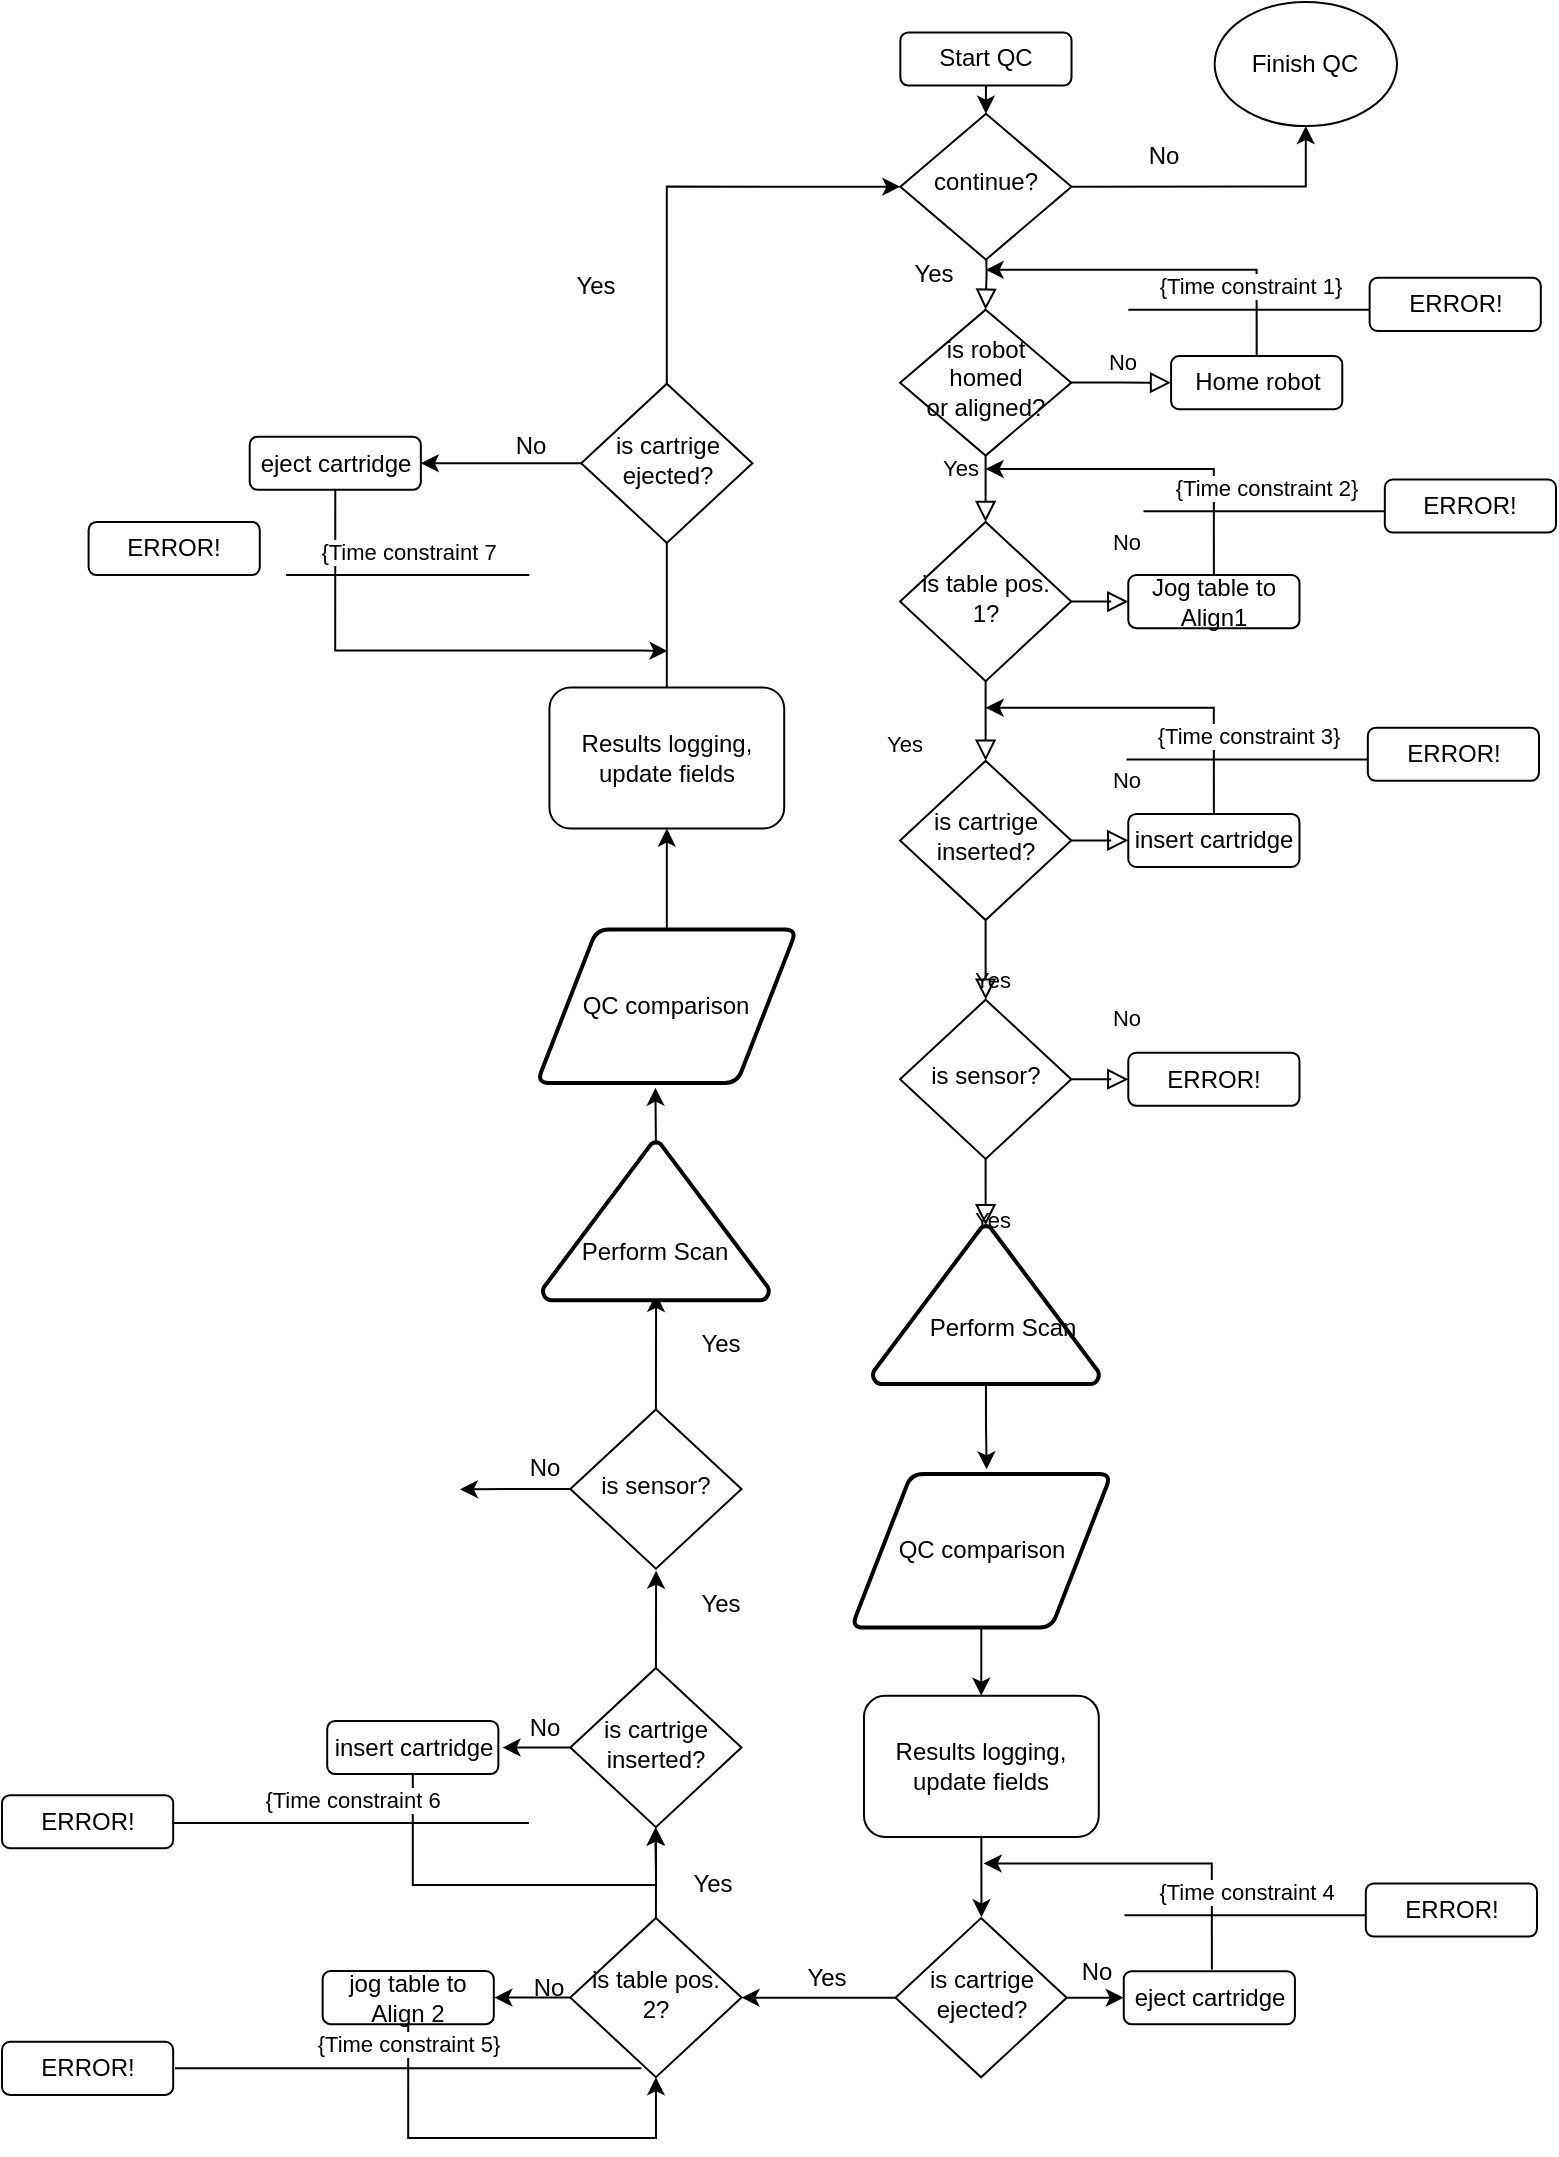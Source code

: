 <mxfile version="17.4.6" type="github">
  <diagram id="C5RBs43oDa-KdzZeNtuy" name="Page-1">
    <mxGraphModel dx="2062" dy="1154" grid="0" gridSize="10" guides="1" tooltips="1" connect="1" arrows="1" fold="1" page="1" pageScale="1" pageWidth="827" pageHeight="1169" math="0" shadow="0">
      <root>
        <mxCell id="WIyWlLk6GJQsqaUBKTNV-0" />
        <mxCell id="WIyWlLk6GJQsqaUBKTNV-1" parent="WIyWlLk6GJQsqaUBKTNV-0" />
        <mxCell id="JrAmXiBmuFasQa5Rlr4j-154" value="" style="group" vertex="1" connectable="0" parent="WIyWlLk6GJQsqaUBKTNV-1">
          <mxGeometry x="30" y="44" width="777" height="1068" as="geometry" />
        </mxCell>
        <mxCell id="JrAmXiBmuFasQa5Rlr4j-26" style="edgeStyle=orthogonalEdgeStyle;rounded=0;orthogonalLoop=1;jettySize=auto;html=1;" edge="1" parent="JrAmXiBmuFasQa5Rlr4j-154" source="JrAmXiBmuFasQa5Rlr4j-22">
          <mxGeometry relative="1" as="geometry">
            <mxPoint x="489.63" y="846.81" as="targetPoint" />
            <Array as="points" />
          </mxGeometry>
        </mxCell>
        <mxCell id="JrAmXiBmuFasQa5Rlr4j-22" value="QC comparison" style="shape=parallelogram;html=1;strokeWidth=2;perimeter=parallelogramPerimeter;whiteSpace=wrap;rounded=1;arcSize=12;size=0.23;" vertex="1" parent="JrAmXiBmuFasQa5Rlr4j-154">
          <mxGeometry x="424.722" y="735.993" width="129.925" height="76.796" as="geometry" />
        </mxCell>
        <mxCell id="JrAmXiBmuFasQa5Rlr4j-25" style="edgeStyle=orthogonalEdgeStyle;rounded=0;orthogonalLoop=1;jettySize=auto;html=1;exitX=0.5;exitY=1;exitDx=0;exitDy=0;exitPerimeter=0;" edge="1" parent="JrAmXiBmuFasQa5Rlr4j-154" source="JrAmXiBmuFasQa5Rlr4j-23">
          <mxGeometry relative="1" as="geometry">
            <mxPoint x="492.344" y="733.666" as="targetPoint" />
          </mxGeometry>
        </mxCell>
        <mxCell id="JrAmXiBmuFasQa5Rlr4j-23" value="" style="strokeWidth=2;html=1;shape=mxgraph.flowchart.extract_or_measurement;whiteSpace=wrap;" vertex="1" parent="JrAmXiBmuFasQa5Rlr4j-154">
          <mxGeometry x="435.359" y="611.878" width="113.209" height="79.123" as="geometry" />
        </mxCell>
        <mxCell id="JrAmXiBmuFasQa5Rlr4j-24" value="Perform Scan" style="text;html=1;resizable=0;autosize=1;align=center;verticalAlign=middle;points=[];fillColor=none;strokeColor=none;rounded=0;" vertex="1" parent="JrAmXiBmuFasQa5Rlr4j-154">
          <mxGeometry x="458.153" y="653.767" width="83" height="18" as="geometry" />
        </mxCell>
        <mxCell id="JrAmXiBmuFasQa5Rlr4j-118" style="edgeStyle=orthogonalEdgeStyle;rounded=0;orthogonalLoop=1;jettySize=auto;html=1;exitX=0.5;exitY=1;exitDx=0;exitDy=0;" edge="1" parent="JrAmXiBmuFasQa5Rlr4j-154" source="JrAmXiBmuFasQa5Rlr4j-27">
          <mxGeometry relative="1" as="geometry">
            <mxPoint x="489.736" y="957.638" as="targetPoint" />
          </mxGeometry>
        </mxCell>
        <mxCell id="JrAmXiBmuFasQa5Rlr4j-27" value="Results logging, update fields" style="rounded=1;whiteSpace=wrap;html=1;" vertex="1" parent="JrAmXiBmuFasQa5Rlr4j-154">
          <mxGeometry x="430.991" y="846.921" width="117.388" height="70.59" as="geometry" />
        </mxCell>
        <mxCell id="JrAmXiBmuFasQa5Rlr4j-134" style="edgeStyle=orthogonalEdgeStyle;rounded=0;orthogonalLoop=1;jettySize=auto;html=1;exitX=0.5;exitY=1;exitDx=0;exitDy=0;" edge="1" parent="JrAmXiBmuFasQa5Rlr4j-154" source="WIyWlLk6GJQsqaUBKTNV-3">
          <mxGeometry relative="1" as="geometry">
            <mxPoint x="491.953" y="55.847" as="targetPoint" />
          </mxGeometry>
        </mxCell>
        <mxCell id="WIyWlLk6GJQsqaUBKTNV-3" value="Start QC" style="rounded=1;whiteSpace=wrap;html=1;fontSize=12;glass=0;strokeWidth=1;shadow=0;" parent="JrAmXiBmuFasQa5Rlr4j-154" vertex="1">
          <mxGeometry x="449.173" y="15.227" width="85.587" height="26.538" as="geometry" />
        </mxCell>
        <mxCell id="WIyWlLk6GJQsqaUBKTNV-6" value="is robot homed&lt;br&gt;or aligned?" style="rhombus;whiteSpace=wrap;html=1;shadow=0;fontFamily=Helvetica;fontSize=12;align=center;strokeWidth=1;spacing=6;spacingTop=-4;" parent="JrAmXiBmuFasQa5Rlr4j-154" vertex="1">
          <mxGeometry x="449.036" y="153.837" width="85.587" height="72.979" as="geometry" />
        </mxCell>
        <mxCell id="WIyWlLk6GJQsqaUBKTNV-2" value="" style="rounded=0;html=1;jettySize=auto;orthogonalLoop=1;fontSize=11;endArrow=block;endFill=0;endSize=8;strokeWidth=1;shadow=0;labelBackgroundColor=none;edgeStyle=orthogonalEdgeStyle;" parent="JrAmXiBmuFasQa5Rlr4j-154" target="WIyWlLk6GJQsqaUBKTNV-6" edge="1">
          <mxGeometry relative="1" as="geometry">
            <mxPoint x="491.829" y="114.031" as="sourcePoint" />
          </mxGeometry>
        </mxCell>
        <mxCell id="JrAmXiBmuFasQa5Rlr4j-0" style="edgeStyle=orthogonalEdgeStyle;rounded=0;orthogonalLoop=1;jettySize=auto;html=1;exitX=0.5;exitY=0;exitDx=0;exitDy=0;" edge="1" parent="JrAmXiBmuFasQa5Rlr4j-154" source="WIyWlLk6GJQsqaUBKTNV-7">
          <mxGeometry relative="1" as="geometry">
            <mxPoint x="491.829" y="133.934" as="targetPoint" />
            <Array as="points">
              <mxPoint x="627.342" y="133.934" />
            </Array>
          </mxGeometry>
        </mxCell>
        <mxCell id="WIyWlLk6GJQsqaUBKTNV-7" value="Home robot" style="rounded=1;whiteSpace=wrap;html=1;fontSize=12;glass=0;strokeWidth=1;shadow=0;" parent="JrAmXiBmuFasQa5Rlr4j-154" vertex="1">
          <mxGeometry x="584.549" y="177.058" width="85.587" height="26.538" as="geometry" />
        </mxCell>
        <mxCell id="WIyWlLk6GJQsqaUBKTNV-5" value="No" style="edgeStyle=orthogonalEdgeStyle;rounded=0;html=1;jettySize=auto;orthogonalLoop=1;fontSize=11;endArrow=block;endFill=0;endSize=8;strokeWidth=1;shadow=0;labelBackgroundColor=none;" parent="JrAmXiBmuFasQa5Rlr4j-154" source="WIyWlLk6GJQsqaUBKTNV-6" target="WIyWlLk6GJQsqaUBKTNV-7" edge="1">
          <mxGeometry y="10" relative="1" as="geometry">
            <mxPoint as="offset" />
          </mxGeometry>
        </mxCell>
        <mxCell id="WIyWlLk6GJQsqaUBKTNV-10" value="is table pos. 1?" style="rhombus;whiteSpace=wrap;html=1;shadow=0;fontFamily=Helvetica;fontSize=12;align=center;strokeWidth=1;spacing=6;spacingTop=-4;" parent="JrAmXiBmuFasQa5Rlr4j-154" vertex="1">
          <mxGeometry x="449.036" y="259.988" width="85.587" height="79.613" as="geometry" />
        </mxCell>
        <mxCell id="WIyWlLk6GJQsqaUBKTNV-4" value="Yes" style="rounded=0;html=1;jettySize=auto;orthogonalLoop=1;fontSize=11;endArrow=block;endFill=0;endSize=8;strokeWidth=1;shadow=0;labelBackgroundColor=none;edgeStyle=orthogonalEdgeStyle;" parent="JrAmXiBmuFasQa5Rlr4j-154" source="WIyWlLk6GJQsqaUBKTNV-6" target="WIyWlLk6GJQsqaUBKTNV-10" edge="1">
          <mxGeometry x="-0.748" y="-13" relative="1" as="geometry">
            <mxPoint as="offset" />
          </mxGeometry>
        </mxCell>
        <mxCell id="JrAmXiBmuFasQa5Rlr4j-1" style="edgeStyle=orthogonalEdgeStyle;rounded=0;orthogonalLoop=1;jettySize=auto;html=1;exitX=0.5;exitY=0;exitDx=0;exitDy=0;" edge="1" parent="JrAmXiBmuFasQa5Rlr4j-154" source="WIyWlLk6GJQsqaUBKTNV-12">
          <mxGeometry relative="1" as="geometry">
            <mxPoint x="491.829" y="233.451" as="targetPoint" />
            <Array as="points">
              <mxPoint x="605.946" y="233.451" />
            </Array>
          </mxGeometry>
        </mxCell>
        <mxCell id="WIyWlLk6GJQsqaUBKTNV-12" value="Jog table to Align1" style="rounded=1;whiteSpace=wrap;html=1;fontSize=12;glass=0;strokeWidth=1;shadow=0;" parent="JrAmXiBmuFasQa5Rlr4j-154" vertex="1">
          <mxGeometry x="563.152" y="286.526" width="85.587" height="26.538" as="geometry" />
        </mxCell>
        <mxCell id="WIyWlLk6GJQsqaUBKTNV-9" value="Yes" style="edgeStyle=orthogonalEdgeStyle;rounded=0;html=1;jettySize=auto;orthogonalLoop=1;fontSize=11;endArrow=block;endFill=0;endSize=8;strokeWidth=1;shadow=0;labelBackgroundColor=none;" parent="JrAmXiBmuFasQa5Rlr4j-154" source="WIyWlLk6GJQsqaUBKTNV-10" target="WIyWlLk6GJQsqaUBKTNV-12" edge="1">
          <mxGeometry x="-1" y="-110" relative="1" as="geometry">
            <mxPoint x="-84" y="-39" as="offset" />
          </mxGeometry>
        </mxCell>
        <mxCell id="JrAmXiBmuFasQa5Rlr4j-7" value="is cartrige inserted?" style="rhombus;whiteSpace=wrap;html=1;shadow=0;fontFamily=Helvetica;fontSize=12;align=center;strokeWidth=1;spacing=6;spacingTop=-4;" vertex="1" parent="JrAmXiBmuFasQa5Rlr4j-154">
          <mxGeometry x="449.036" y="379.408" width="85.587" height="79.613" as="geometry" />
        </mxCell>
        <mxCell id="WIyWlLk6GJQsqaUBKTNV-8" value="No" style="rounded=0;html=1;jettySize=auto;orthogonalLoop=1;fontSize=11;endArrow=block;endFill=0;endSize=8;strokeWidth=1;shadow=0;labelBackgroundColor=none;edgeStyle=orthogonalEdgeStyle;entryX=0.5;entryY=0;entryDx=0;entryDy=0;" parent="JrAmXiBmuFasQa5Rlr4j-154" source="WIyWlLk6GJQsqaUBKTNV-10" target="JrAmXiBmuFasQa5Rlr4j-7" edge="1">
          <mxGeometry x="-1" y="99" relative="1" as="geometry">
            <mxPoint x="-29" y="-70" as="offset" />
            <mxPoint x="491.829" y="372.773" as="targetPoint" />
            <Array as="points" />
          </mxGeometry>
        </mxCell>
        <mxCell id="JrAmXiBmuFasQa5Rlr4j-8" style="edgeStyle=orthogonalEdgeStyle;rounded=0;orthogonalLoop=1;jettySize=auto;html=1;exitX=0.5;exitY=0;exitDx=0;exitDy=0;" edge="1" source="JrAmXiBmuFasQa5Rlr4j-9" parent="JrAmXiBmuFasQa5Rlr4j-154">
          <mxGeometry relative="1" as="geometry">
            <mxPoint x="491.829" y="352.87" as="targetPoint" />
            <Array as="points">
              <mxPoint x="605.946" y="352.87" />
            </Array>
          </mxGeometry>
        </mxCell>
        <mxCell id="JrAmXiBmuFasQa5Rlr4j-9" value="insert cartridge" style="rounded=1;whiteSpace=wrap;html=1;fontSize=12;glass=0;strokeWidth=1;shadow=0;" vertex="1" parent="JrAmXiBmuFasQa5Rlr4j-154">
          <mxGeometry x="563.152" y="405.946" width="85.587" height="26.538" as="geometry" />
        </mxCell>
        <mxCell id="JrAmXiBmuFasQa5Rlr4j-6" value="Yes" style="edgeStyle=orthogonalEdgeStyle;rounded=0;html=1;jettySize=auto;orthogonalLoop=1;fontSize=11;endArrow=block;endFill=0;endSize=8;strokeWidth=1;shadow=0;labelBackgroundColor=none;" edge="1" source="JrAmXiBmuFasQa5Rlr4j-7" target="JrAmXiBmuFasQa5Rlr4j-9" parent="JrAmXiBmuFasQa5Rlr4j-154">
          <mxGeometry x="-1" y="-81" relative="1" as="geometry">
            <mxPoint x="-40" y="-11" as="offset" />
          </mxGeometry>
        </mxCell>
        <mxCell id="JrAmXiBmuFasQa5Rlr4j-11" value="No" style="rounded=0;html=1;jettySize=auto;orthogonalLoop=1;fontSize=11;endArrow=block;endFill=0;endSize=8;strokeWidth=1;shadow=0;labelBackgroundColor=none;edgeStyle=orthogonalEdgeStyle;" edge="1" source="JrAmXiBmuFasQa5Rlr4j-13" parent="JrAmXiBmuFasQa5Rlr4j-154">
          <mxGeometry x="-1" y="99" relative="1" as="geometry">
            <mxPoint x="-29" y="-70" as="offset" />
            <mxPoint x="491.829" y="611.613" as="targetPoint" />
            <Array as="points">
              <mxPoint x="491.829" y="591.709" />
              <mxPoint x="491.829" y="591.709" />
            </Array>
          </mxGeometry>
        </mxCell>
        <mxCell id="JrAmXiBmuFasQa5Rlr4j-13" value="is sensor?" style="rhombus;whiteSpace=wrap;html=1;shadow=0;fontFamily=Helvetica;fontSize=12;align=center;strokeWidth=1;spacing=6;spacingTop=-4;" vertex="1" parent="JrAmXiBmuFasQa5Rlr4j-154">
          <mxGeometry x="449.036" y="498.828" width="85.587" height="79.613" as="geometry" />
        </mxCell>
        <mxCell id="JrAmXiBmuFasQa5Rlr4j-5" value="No" style="rounded=0;html=1;jettySize=auto;orthogonalLoop=1;fontSize=11;endArrow=block;endFill=0;endSize=8;strokeWidth=1;shadow=0;labelBackgroundColor=none;edgeStyle=orthogonalEdgeStyle;entryX=0.5;entryY=0;entryDx=0;entryDy=0;" edge="1" source="JrAmXiBmuFasQa5Rlr4j-7" parent="JrAmXiBmuFasQa5Rlr4j-154" target="JrAmXiBmuFasQa5Rlr4j-13">
          <mxGeometry x="-1" y="99" relative="1" as="geometry">
            <mxPoint x="-29" y="-70" as="offset" />
            <mxPoint x="491.829" y="492.193" as="targetPoint" />
            <Array as="points" />
          </mxGeometry>
        </mxCell>
        <mxCell id="JrAmXiBmuFasQa5Rlr4j-15" value="ERROR!" style="rounded=1;whiteSpace=wrap;html=1;fontSize=12;glass=0;strokeWidth=1;shadow=0;" vertex="1" parent="JrAmXiBmuFasQa5Rlr4j-154">
          <mxGeometry x="563.152" y="525.365" width="85.587" height="26.538" as="geometry" />
        </mxCell>
        <mxCell id="JrAmXiBmuFasQa5Rlr4j-12" value="Yes" style="edgeStyle=orthogonalEdgeStyle;rounded=0;html=1;jettySize=auto;orthogonalLoop=1;fontSize=11;endArrow=block;endFill=0;endSize=8;strokeWidth=1;shadow=0;labelBackgroundColor=none;" edge="1" source="JrAmXiBmuFasQa5Rlr4j-13" target="JrAmXiBmuFasQa5Rlr4j-15" parent="JrAmXiBmuFasQa5Rlr4j-154">
          <mxGeometry x="-1" y="-81" relative="1" as="geometry">
            <mxPoint x="-40" y="-11" as="offset" />
          </mxGeometry>
        </mxCell>
        <mxCell id="JrAmXiBmuFasQa5Rlr4j-54" style="edgeStyle=orthogonalEdgeStyle;rounded=0;orthogonalLoop=1;jettySize=auto;html=1;exitX=0.5;exitY=0;exitDx=0;exitDy=0;" edge="1" parent="JrAmXiBmuFasQa5Rlr4j-154" source="JrAmXiBmuFasQa5Rlr4j-51">
          <mxGeometry relative="1" as="geometry">
            <mxPoint x="326.64" y="912.857" as="targetPoint" />
          </mxGeometry>
        </mxCell>
        <mxCell id="JrAmXiBmuFasQa5Rlr4j-51" value="is table pos. 2?" style="rhombus;whiteSpace=wrap;html=1;shadow=0;fontFamily=Helvetica;fontSize=12;align=center;strokeWidth=1;spacing=6;spacingTop=-4;" vertex="1" parent="JrAmXiBmuFasQa5Rlr4j-154">
          <mxGeometry x="284.16" y="957.994" width="85.587" height="79.613" as="geometry" />
        </mxCell>
        <mxCell id="JrAmXiBmuFasQa5Rlr4j-55" value="Yes" style="text;html=1;resizable=0;autosize=1;align=center;verticalAlign=middle;points=[];fillColor=none;strokeColor=none;rounded=0;" vertex="1" parent="JrAmXiBmuFasQa5Rlr4j-154">
          <mxGeometry x="335.067" y="931.474" width="40" height="20" as="geometry" />
        </mxCell>
        <mxCell id="JrAmXiBmuFasQa5Rlr4j-61" style="edgeStyle=orthogonalEdgeStyle;rounded=0;orthogonalLoop=1;jettySize=auto;html=1;exitX=0.5;exitY=1;exitDx=0;exitDy=0;entryX=0.5;entryY=1;entryDx=0;entryDy=0;" edge="1" parent="JrAmXiBmuFasQa5Rlr4j-154" source="JrAmXiBmuFasQa5Rlr4j-59" target="JrAmXiBmuFasQa5Rlr4j-51">
          <mxGeometry relative="1" as="geometry">
            <mxPoint x="329.748" y="1083.514" as="targetPoint" />
            <Array as="points">
              <mxPoint x="202.862" y="1068" />
              <mxPoint x="326.709" y="1068" />
            </Array>
          </mxGeometry>
        </mxCell>
        <mxCell id="JrAmXiBmuFasQa5Rlr4j-59" value="jog table to Align 2" style="rounded=1;whiteSpace=wrap;html=1;fontSize=12;glass=0;strokeWidth=1;shadow=0;" vertex="1" parent="JrAmXiBmuFasQa5Rlr4j-154">
          <mxGeometry x="160.317" y="984.53" width="85.587" height="26.538" as="geometry" />
        </mxCell>
        <mxCell id="JrAmXiBmuFasQa5Rlr4j-64" value="" style="group" vertex="1" connectable="0" parent="JrAmXiBmuFasQa5Rlr4j-154">
          <mxGeometry x="563.149" y="137.918" width="206.253" height="26.538" as="geometry" />
        </mxCell>
        <mxCell id="JrAmXiBmuFasQa5Rlr4j-62" value="{Time constraint 1}" style="endArrow=none;html=1;endSize=12;startArrow=none;startSize=14;startFill=0;edgeStyle=orthogonalEdgeStyle;align=center;verticalAlign=bottom;endFill=0;rounded=0;" edge="1" parent="JrAmXiBmuFasQa5Rlr4j-64">
          <mxGeometry y="3" relative="1" as="geometry">
            <mxPoint y="15.923" as="sourcePoint" />
            <mxPoint x="121.567" y="15.923" as="targetPoint" />
          </mxGeometry>
        </mxCell>
        <mxCell id="JrAmXiBmuFasQa5Rlr4j-63" value="ERROR!" style="rounded=1;whiteSpace=wrap;html=1;fontSize=12;glass=0;strokeWidth=1;shadow=0;" vertex="1" parent="JrAmXiBmuFasQa5Rlr4j-64">
          <mxGeometry x="120.666" width="85.587" height="26.538" as="geometry" />
        </mxCell>
        <mxCell id="JrAmXiBmuFasQa5Rlr4j-65" value="" style="group" vertex="1" connectable="0" parent="JrAmXiBmuFasQa5Rlr4j-154">
          <mxGeometry x="570.747" y="238.761" width="206.253" height="26.538" as="geometry" />
        </mxCell>
        <mxCell id="JrAmXiBmuFasQa5Rlr4j-66" value="{Time constraint 2}" style="endArrow=none;html=1;endSize=12;startArrow=none;startSize=14;startFill=0;edgeStyle=orthogonalEdgeStyle;align=center;verticalAlign=bottom;endFill=0;rounded=0;" edge="1" parent="JrAmXiBmuFasQa5Rlr4j-65">
          <mxGeometry y="3" relative="1" as="geometry">
            <mxPoint y="15.923" as="sourcePoint" />
            <mxPoint x="121.567" y="15.923" as="targetPoint" />
          </mxGeometry>
        </mxCell>
        <mxCell id="JrAmXiBmuFasQa5Rlr4j-67" value="ERROR!" style="rounded=1;whiteSpace=wrap;html=1;fontSize=12;glass=0;strokeWidth=1;shadow=0;" vertex="1" parent="JrAmXiBmuFasQa5Rlr4j-65">
          <mxGeometry x="120.666" width="85.587" height="26.538" as="geometry" />
        </mxCell>
        <mxCell id="JrAmXiBmuFasQa5Rlr4j-68" value="" style="group" vertex="1" connectable="0" parent="JrAmXiBmuFasQa5Rlr4j-154">
          <mxGeometry x="562.245" y="362.876" width="206.253" height="26.538" as="geometry" />
        </mxCell>
        <mxCell id="JrAmXiBmuFasQa5Rlr4j-69" value="{Time constraint 3}" style="endArrow=none;html=1;endSize=12;startArrow=none;startSize=14;startFill=0;edgeStyle=orthogonalEdgeStyle;align=center;verticalAlign=bottom;endFill=0;rounded=0;" edge="1" parent="JrAmXiBmuFasQa5Rlr4j-68">
          <mxGeometry y="3" relative="1" as="geometry">
            <mxPoint y="15.923" as="sourcePoint" />
            <mxPoint x="121.567" y="15.923" as="targetPoint" />
          </mxGeometry>
        </mxCell>
        <mxCell id="JrAmXiBmuFasQa5Rlr4j-70" value="ERROR!" style="rounded=1;whiteSpace=wrap;html=1;fontSize=12;glass=0;strokeWidth=1;shadow=0;" vertex="1" parent="JrAmXiBmuFasQa5Rlr4j-68">
          <mxGeometry x="120.666" width="85.587" height="26.538" as="geometry" />
        </mxCell>
        <mxCell id="JrAmXiBmuFasQa5Rlr4j-72" value="{Time constraint 5}" style="endArrow=none;html=1;endSize=12;startArrow=none;startSize=14;startFill=0;edgeStyle=orthogonalEdgeStyle;align=center;verticalAlign=bottom;endFill=0;rounded=0;" edge="1" parent="JrAmXiBmuFasQa5Rlr4j-154">
          <mxGeometry y="3" relative="1" as="geometry">
            <mxPoint x="86.485" y="1033.093" as="sourcePoint" />
            <mxPoint x="319.742" y="1033.093" as="targetPoint" />
          </mxGeometry>
        </mxCell>
        <mxCell id="JrAmXiBmuFasQa5Rlr4j-73" value="ERROR!" style="rounded=1;whiteSpace=wrap;html=1;fontSize=12;glass=0;strokeWidth=1;shadow=0;" vertex="1" parent="JrAmXiBmuFasQa5Rlr4j-154">
          <mxGeometry y="1019.908" width="85.587" height="26.538" as="geometry" />
        </mxCell>
        <mxCell id="JrAmXiBmuFasQa5Rlr4j-86" style="edgeStyle=orthogonalEdgeStyle;rounded=0;orthogonalLoop=1;jettySize=auto;html=1;exitX=0.5;exitY=0;exitDx=0;exitDy=0;" edge="1" parent="JrAmXiBmuFasQa5Rlr4j-154" source="JrAmXiBmuFasQa5Rlr4j-74">
          <mxGeometry relative="1" as="geometry">
            <mxPoint x="327.058" y="784.318" as="targetPoint" />
          </mxGeometry>
        </mxCell>
        <mxCell id="JrAmXiBmuFasQa5Rlr4j-87" style="edgeStyle=orthogonalEdgeStyle;rounded=0;orthogonalLoop=1;jettySize=auto;html=1;exitX=0;exitY=0.5;exitDx=0;exitDy=0;" edge="1" parent="JrAmXiBmuFasQa5Rlr4j-154" source="JrAmXiBmuFasQa5Rlr4j-74">
          <mxGeometry relative="1" as="geometry">
            <mxPoint x="250.257" y="872.792" as="targetPoint" />
          </mxGeometry>
        </mxCell>
        <mxCell id="JrAmXiBmuFasQa5Rlr4j-74" value="is cartrige inserted?" style="rhombus;whiteSpace=wrap;html=1;shadow=0;fontFamily=Helvetica;fontSize=12;align=center;strokeWidth=1;spacing=6;spacingTop=-4;" vertex="1" parent="JrAmXiBmuFasQa5Rlr4j-154">
          <mxGeometry x="284.16" y="832.954" width="85.587" height="79.613" as="geometry" />
        </mxCell>
        <mxCell id="JrAmXiBmuFasQa5Rlr4j-75" value="" style="group" vertex="1" connectable="0" parent="JrAmXiBmuFasQa5Rlr4j-154">
          <mxGeometry x="246.171" y="982.671" width="34.191" height="15.514" as="geometry" />
        </mxCell>
        <mxCell id="JrAmXiBmuFasQa5Rlr4j-58" style="edgeStyle=orthogonalEdgeStyle;rounded=0;orthogonalLoop=1;jettySize=auto;html=1;exitX=0;exitY=0.5;exitDx=0;exitDy=0;" edge="1" parent="JrAmXiBmuFasQa5Rlr4j-75" source="JrAmXiBmuFasQa5Rlr4j-51">
          <mxGeometry relative="1" as="geometry">
            <mxPoint y="14.984" as="targetPoint" />
          </mxGeometry>
        </mxCell>
        <mxCell id="JrAmXiBmuFasQa5Rlr4j-60" value="No" style="text;html=1;resizable=0;autosize=1;align=center;verticalAlign=middle;points=[];fillColor=none;strokeColor=none;rounded=0;" vertex="1" parent="JrAmXiBmuFasQa5Rlr4j-75">
          <mxGeometry x="11.397" width="30" height="20" as="geometry" />
        </mxCell>
        <mxCell id="JrAmXiBmuFasQa5Rlr4j-90" style="edgeStyle=orthogonalEdgeStyle;rounded=0;orthogonalLoop=1;jettySize=auto;html=1;exitX=0.5;exitY=1;exitDx=0;exitDy=0;entryX=0.5;entryY=1;entryDx=0;entryDy=0;" edge="1" parent="JrAmXiBmuFasQa5Rlr4j-154" source="JrAmXiBmuFasQa5Rlr4j-88" target="JrAmXiBmuFasQa5Rlr4j-74">
          <mxGeometry relative="1" as="geometry">
            <Array as="points">
              <mxPoint x="205.142" y="941.558" />
              <mxPoint x="326.709" y="941.558" />
            </Array>
          </mxGeometry>
        </mxCell>
        <mxCell id="JrAmXiBmuFasQa5Rlr4j-88" value="insert cartridge" style="rounded=1;whiteSpace=wrap;html=1;fontSize=12;glass=0;strokeWidth=1;shadow=0;" vertex="1" parent="JrAmXiBmuFasQa5Rlr4j-154">
          <mxGeometry x="162.596" y="859.492" width="85.587" height="26.538" as="geometry" />
        </mxCell>
        <mxCell id="JrAmXiBmuFasQa5Rlr4j-91" value="" style="group" vertex="1" connectable="0" parent="JrAmXiBmuFasQa5Rlr4j-154">
          <mxGeometry x="244.651" y="853.126" width="34.191" height="15.514" as="geometry" />
        </mxCell>
        <mxCell id="JrAmXiBmuFasQa5Rlr4j-92" style="edgeStyle=orthogonalEdgeStyle;rounded=0;orthogonalLoop=1;jettySize=auto;html=1;exitX=0;exitY=0.5;exitDx=0;exitDy=0;" edge="1" parent="JrAmXiBmuFasQa5Rlr4j-91">
          <mxGeometry relative="1" as="geometry">
            <mxPoint y="14.984" as="targetPoint" />
          </mxGeometry>
        </mxCell>
        <mxCell id="JrAmXiBmuFasQa5Rlr4j-93" value="No" style="text;html=1;resizable=0;autosize=1;align=center;verticalAlign=middle;points=[];fillColor=none;strokeColor=none;rounded=0;" vertex="1" parent="JrAmXiBmuFasQa5Rlr4j-91">
          <mxGeometry x="11.397" width="30" height="20" as="geometry" />
        </mxCell>
        <mxCell id="JrAmXiBmuFasQa5Rlr4j-94" value="{Time constraint 6" style="endArrow=none;html=1;endSize=12;startArrow=none;startSize=14;startFill=0;edgeStyle=orthogonalEdgeStyle;align=center;verticalAlign=bottom;endFill=0;rounded=0;" edge="1" parent="JrAmXiBmuFasQa5Rlr4j-154">
          <mxGeometry y="3" relative="1" as="geometry">
            <mxPoint x="85.588" y="910.529" as="sourcePoint" />
            <mxPoint x="263.509" y="910.529" as="targetPoint" />
            <Array as="points">
              <mxPoint x="259.71" y="910.529" />
              <mxPoint x="259.71" y="910.529" />
            </Array>
          </mxGeometry>
        </mxCell>
        <mxCell id="JrAmXiBmuFasQa5Rlr4j-95" value="ERROR!" style="rounded=1;whiteSpace=wrap;html=1;fontSize=12;glass=0;strokeWidth=1;shadow=0;" vertex="1" parent="JrAmXiBmuFasQa5Rlr4j-154">
          <mxGeometry y="896.569" width="85.587" height="26.538" as="geometry" />
        </mxCell>
        <mxCell id="JrAmXiBmuFasQa5Rlr4j-96" value="Yes" style="text;html=1;resizable=0;autosize=1;align=center;verticalAlign=middle;points=[];fillColor=none;strokeColor=none;rounded=0;" vertex="1" parent="JrAmXiBmuFasQa5Rlr4j-154">
          <mxGeometry x="339.359" y="791.069" width="40" height="20" as="geometry" />
        </mxCell>
        <mxCell id="JrAmXiBmuFasQa5Rlr4j-105" style="edgeStyle=orthogonalEdgeStyle;rounded=0;orthogonalLoop=1;jettySize=auto;html=1;exitX=0;exitY=0.5;exitDx=0;exitDy=0;" edge="1" parent="JrAmXiBmuFasQa5Rlr4j-154" source="JrAmXiBmuFasQa5Rlr4j-97">
          <mxGeometry relative="1" as="geometry">
            <mxPoint x="228.901" y="743.645" as="targetPoint" />
          </mxGeometry>
        </mxCell>
        <mxCell id="JrAmXiBmuFasQa5Rlr4j-106" style="edgeStyle=orthogonalEdgeStyle;rounded=0;orthogonalLoop=1;jettySize=auto;html=1;exitX=0.5;exitY=0;exitDx=0;exitDy=0;" edge="1" parent="JrAmXiBmuFasQa5Rlr4j-154" source="JrAmXiBmuFasQa5Rlr4j-97">
          <mxGeometry relative="1" as="geometry">
            <mxPoint x="327.058" y="645.947" as="targetPoint" />
          </mxGeometry>
        </mxCell>
        <mxCell id="JrAmXiBmuFasQa5Rlr4j-97" value="is sensor?" style="rhombus;whiteSpace=wrap;html=1;shadow=0;fontFamily=Helvetica;fontSize=12;align=center;strokeWidth=1;spacing=6;spacingTop=-4;" vertex="1" parent="JrAmXiBmuFasQa5Rlr4j-154">
          <mxGeometry x="284.16" y="703.702" width="85.587" height="79.613" as="geometry" />
        </mxCell>
        <mxCell id="JrAmXiBmuFasQa5Rlr4j-100" value="" style="group" vertex="1" connectable="0" parent="JrAmXiBmuFasQa5Rlr4j-154">
          <mxGeometry x="244.651" y="723.349" width="34.191" height="15.514" as="geometry" />
        </mxCell>
        <mxCell id="JrAmXiBmuFasQa5Rlr4j-101" style="edgeStyle=orthogonalEdgeStyle;rounded=0;orthogonalLoop=1;jettySize=auto;html=1;exitX=0;exitY=0.5;exitDx=0;exitDy=0;" edge="1" parent="JrAmXiBmuFasQa5Rlr4j-100">
          <mxGeometry relative="1" as="geometry">
            <mxPoint y="14.984" as="targetPoint" />
          </mxGeometry>
        </mxCell>
        <mxCell id="JrAmXiBmuFasQa5Rlr4j-102" value="No" style="text;html=1;resizable=0;autosize=1;align=center;verticalAlign=middle;points=[];fillColor=none;strokeColor=none;rounded=0;" vertex="1" parent="JrAmXiBmuFasQa5Rlr4j-100">
          <mxGeometry x="11.397" width="30" height="20" as="geometry" />
        </mxCell>
        <mxCell id="JrAmXiBmuFasQa5Rlr4j-103" value="Yes" style="text;html=1;resizable=0;autosize=1;align=center;verticalAlign=middle;points=[];fillColor=none;strokeColor=none;rounded=0;" vertex="1" parent="JrAmXiBmuFasQa5Rlr4j-154">
          <mxGeometry x="339.359" y="661.291" width="40" height="20" as="geometry" />
        </mxCell>
        <mxCell id="JrAmXiBmuFasQa5Rlr4j-128" style="edgeStyle=orthogonalEdgeStyle;rounded=0;orthogonalLoop=1;jettySize=auto;html=1;exitX=0.5;exitY=0;exitDx=0;exitDy=0;exitPerimeter=0;" edge="1" parent="JrAmXiBmuFasQa5Rlr4j-154" source="JrAmXiBmuFasQa5Rlr4j-108">
          <mxGeometry relative="1" as="geometry">
            <mxPoint x="326.709" y="542.839" as="targetPoint" />
          </mxGeometry>
        </mxCell>
        <mxCell id="JrAmXiBmuFasQa5Rlr4j-108" value="&lt;br&gt;&lt;br&gt;Perform Scan" style="strokeWidth=2;html=1;shape=mxgraph.flowchart.extract_or_measurement;whiteSpace=wrap;" vertex="1" parent="JrAmXiBmuFasQa5Rlr4j-154">
          <mxGeometry x="270.347" y="569.989" width="113.209" height="79.123" as="geometry" />
        </mxCell>
        <mxCell id="JrAmXiBmuFasQa5Rlr4j-109" value="QC comparison" style="shape=parallelogram;html=1;strokeWidth=2;perimeter=parallelogramPerimeter;whiteSpace=wrap;rounded=1;arcSize=12;size=0.23;" vertex="1" parent="JrAmXiBmuFasQa5Rlr4j-154">
          <mxGeometry x="267.445" y="463.716" width="129.925" height="76.796" as="geometry" />
        </mxCell>
        <mxCell id="JrAmXiBmuFasQa5Rlr4j-125" style="edgeStyle=orthogonalEdgeStyle;rounded=0;orthogonalLoop=1;jettySize=auto;html=1;exitX=0;exitY=0.5;exitDx=0;exitDy=0;entryX=1;entryY=0.5;entryDx=0;entryDy=0;" edge="1" parent="JrAmXiBmuFasQa5Rlr4j-154" source="JrAmXiBmuFasQa5Rlr4j-112" target="JrAmXiBmuFasQa5Rlr4j-51">
          <mxGeometry relative="1" as="geometry" />
        </mxCell>
        <mxCell id="JrAmXiBmuFasQa5Rlr4j-112" value="is cartrige ejected?" style="rhombus;whiteSpace=wrap;html=1;shadow=0;fontFamily=Helvetica;fontSize=12;align=center;strokeWidth=1;spacing=6;spacingTop=-4;" vertex="1" parent="JrAmXiBmuFasQa5Rlr4j-154">
          <mxGeometry x="446.756" y="958.047" width="85.587" height="79.613" as="geometry" />
        </mxCell>
        <mxCell id="JrAmXiBmuFasQa5Rlr4j-113" value="eject cartridge" style="rounded=1;whiteSpace=wrap;html=1;fontSize=12;glass=0;strokeWidth=1;shadow=0;" vertex="1" parent="JrAmXiBmuFasQa5Rlr4j-154">
          <mxGeometry x="560.873" y="984.584" width="85.587" height="26.538" as="geometry" />
        </mxCell>
        <mxCell id="JrAmXiBmuFasQa5Rlr4j-124" style="edgeStyle=orthogonalEdgeStyle;rounded=0;orthogonalLoop=1;jettySize=auto;html=1;exitX=1;exitY=0.5;exitDx=0;exitDy=0;entryX=0;entryY=0.5;entryDx=0;entryDy=0;" edge="1" parent="JrAmXiBmuFasQa5Rlr4j-154" source="JrAmXiBmuFasQa5Rlr4j-112" target="JrAmXiBmuFasQa5Rlr4j-113">
          <mxGeometry relative="1" as="geometry" />
        </mxCell>
        <mxCell id="JrAmXiBmuFasQa5Rlr4j-120" style="edgeStyle=orthogonalEdgeStyle;rounded=0;orthogonalLoop=1;jettySize=auto;html=1;exitX=0.5;exitY=0;exitDx=0;exitDy=0;" edge="1" parent="JrAmXiBmuFasQa5Rlr4j-154">
          <mxGeometry relative="1" as="geometry">
            <mxPoint x="490.826" y="930.733" as="targetPoint" />
            <mxPoint x="604.943" y="983.809" as="sourcePoint" />
            <Array as="points">
              <mxPoint x="604.943" y="930.733" />
            </Array>
          </mxGeometry>
        </mxCell>
        <mxCell id="JrAmXiBmuFasQa5Rlr4j-121" value="" style="group" vertex="1" connectable="0" parent="JrAmXiBmuFasQa5Rlr4j-154">
          <mxGeometry x="561.242" y="940.739" width="206.253" height="26.538" as="geometry" />
        </mxCell>
        <mxCell id="JrAmXiBmuFasQa5Rlr4j-122" value="{Time constraint 4" style="endArrow=none;html=1;endSize=12;startArrow=none;startSize=14;startFill=0;edgeStyle=orthogonalEdgeStyle;align=center;verticalAlign=bottom;endFill=0;rounded=0;" edge="1" parent="JrAmXiBmuFasQa5Rlr4j-121">
          <mxGeometry y="3" relative="1" as="geometry">
            <mxPoint y="15.923" as="sourcePoint" />
            <mxPoint x="121.567" y="15.923" as="targetPoint" />
          </mxGeometry>
        </mxCell>
        <mxCell id="JrAmXiBmuFasQa5Rlr4j-123" value="ERROR!" style="rounded=1;whiteSpace=wrap;html=1;fontSize=12;glass=0;strokeWidth=1;shadow=0;" vertex="1" parent="JrAmXiBmuFasQa5Rlr4j-121">
          <mxGeometry x="120.666" width="85.587" height="26.538" as="geometry" />
        </mxCell>
        <mxCell id="JrAmXiBmuFasQa5Rlr4j-126" value="Yes" style="text;html=1;resizable=0;autosize=1;align=center;verticalAlign=middle;points=[];fillColor=none;strokeColor=none;rounded=0;" vertex="1" parent="JrAmXiBmuFasQa5Rlr4j-154">
          <mxGeometry x="392.051" y="978.017" width="40" height="20" as="geometry" />
        </mxCell>
        <mxCell id="JrAmXiBmuFasQa5Rlr4j-127" value="No" style="text;html=1;resizable=0;autosize=1;align=center;verticalAlign=middle;points=[];fillColor=none;strokeColor=none;rounded=0;" vertex="1" parent="JrAmXiBmuFasQa5Rlr4j-154">
          <mxGeometry x="534.133" y="976.465" width="25" height="18" as="geometry" />
        </mxCell>
        <mxCell id="JrAmXiBmuFasQa5Rlr4j-129" value="Results logging, update fields" style="rounded=1;whiteSpace=wrap;html=1;" vertex="1" parent="JrAmXiBmuFasQa5Rlr4j-154">
          <mxGeometry x="273.713" y="342.704" width="117.388" height="70.59" as="geometry" />
        </mxCell>
        <mxCell id="JrAmXiBmuFasQa5Rlr4j-130" style="edgeStyle=orthogonalEdgeStyle;rounded=0;orthogonalLoop=1;jettySize=auto;html=1;exitX=0.5;exitY=0;exitDx=0;exitDy=0;entryX=0.5;entryY=1;entryDx=0;entryDy=0;" edge="1" parent="JrAmXiBmuFasQa5Rlr4j-154" source="JrAmXiBmuFasQa5Rlr4j-109" target="JrAmXiBmuFasQa5Rlr4j-129">
          <mxGeometry relative="1" as="geometry" />
        </mxCell>
        <mxCell id="JrAmXiBmuFasQa5Rlr4j-133" value="continue?" style="rhombus;whiteSpace=wrap;html=1;shadow=0;fontFamily=Helvetica;fontSize=12;align=center;strokeWidth=1;spacing=6;spacingTop=-4;" vertex="1" parent="JrAmXiBmuFasQa5Rlr4j-154">
          <mxGeometry x="449.173" y="55.849" width="85.587" height="72.979" as="geometry" />
        </mxCell>
        <mxCell id="JrAmXiBmuFasQa5Rlr4j-135" style="edgeStyle=orthogonalEdgeStyle;rounded=0;orthogonalLoop=1;jettySize=auto;html=1;exitX=0.5;exitY=0;exitDx=0;exitDy=0;entryX=0;entryY=0.5;entryDx=0;entryDy=0;startArrow=none;" edge="1" parent="JrAmXiBmuFasQa5Rlr4j-154" source="JrAmXiBmuFasQa5Rlr4j-141" target="JrAmXiBmuFasQa5Rlr4j-133">
          <mxGeometry relative="1" as="geometry" />
        </mxCell>
        <mxCell id="JrAmXiBmuFasQa5Rlr4j-136" value="Finish QC" style="ellipse;whiteSpace=wrap;html=1;" vertex="1" parent="JrAmXiBmuFasQa5Rlr4j-154">
          <mxGeometry x="606.313" width="91.175" height="62.057" as="geometry" />
        </mxCell>
        <mxCell id="JrAmXiBmuFasQa5Rlr4j-137" style="edgeStyle=orthogonalEdgeStyle;rounded=0;orthogonalLoop=1;jettySize=auto;html=1;exitX=1;exitY=0.5;exitDx=0;exitDy=0;entryX=0.5;entryY=1;entryDx=0;entryDy=0;" edge="1" parent="JrAmXiBmuFasQa5Rlr4j-154" source="JrAmXiBmuFasQa5Rlr4j-133" target="JrAmXiBmuFasQa5Rlr4j-136">
          <mxGeometry relative="1" as="geometry" />
        </mxCell>
        <mxCell id="JrAmXiBmuFasQa5Rlr4j-138" value="Yes" style="text;html=1;strokeColor=none;fillColor=none;align=center;verticalAlign=middle;whiteSpace=wrap;rounded=0;" vertex="1" parent="JrAmXiBmuFasQa5Rlr4j-154">
          <mxGeometry x="442.957" y="124.115" width="45.588" height="23.272" as="geometry" />
        </mxCell>
        <mxCell id="JrAmXiBmuFasQa5Rlr4j-139" value="No" style="text;html=1;strokeColor=none;fillColor=none;align=center;verticalAlign=middle;whiteSpace=wrap;rounded=0;" vertex="1" parent="JrAmXiBmuFasQa5Rlr4j-154">
          <mxGeometry x="558.446" y="65.16" width="45.588" height="23.272" as="geometry" />
        </mxCell>
        <mxCell id="JrAmXiBmuFasQa5Rlr4j-152" style="edgeStyle=orthogonalEdgeStyle;rounded=0;orthogonalLoop=1;jettySize=auto;html=1;exitX=0.5;exitY=1;exitDx=0;exitDy=0;" edge="1" parent="JrAmXiBmuFasQa5Rlr4j-154" source="JrAmXiBmuFasQa5Rlr4j-142">
          <mxGeometry relative="1" as="geometry">
            <mxPoint x="332.787" y="324.472" as="targetPoint" />
            <Array as="points">
              <mxPoint x="166.392" y="324.25" />
              <mxPoint x="319.111" y="324.25" />
            </Array>
          </mxGeometry>
        </mxCell>
        <mxCell id="JrAmXiBmuFasQa5Rlr4j-142" value="eject cartridge" style="rounded=1;whiteSpace=wrap;html=1;fontSize=12;glass=0;strokeWidth=1;shadow=0;" vertex="1" parent="JrAmXiBmuFasQa5Rlr4j-154">
          <mxGeometry x="123.846" y="217.361" width="85.587" height="26.538" as="geometry" />
        </mxCell>
        <mxCell id="JrAmXiBmuFasQa5Rlr4j-148" value="No" style="text;html=1;resizable=0;autosize=1;align=center;verticalAlign=middle;points=[];fillColor=none;strokeColor=none;rounded=0;" vertex="1" parent="JrAmXiBmuFasQa5Rlr4j-154">
          <mxGeometry x="251.352" y="212.857" width="25" height="18" as="geometry" />
        </mxCell>
        <mxCell id="JrAmXiBmuFasQa5Rlr4j-146" value="{Time constraint 7" style="endArrow=none;html=1;endSize=12;startArrow=none;startSize=14;startFill=0;edgeStyle=orthogonalEdgeStyle;align=center;verticalAlign=bottom;endFill=0;rounded=0;" edge="1" parent="JrAmXiBmuFasQa5Rlr4j-154">
          <mxGeometry y="3" relative="1" as="geometry">
            <mxPoint x="142.079" y="286.519" as="sourcePoint" />
            <mxPoint x="263.646" y="286.519" as="targetPoint" />
          </mxGeometry>
        </mxCell>
        <mxCell id="JrAmXiBmuFasQa5Rlr4j-147" value="ERROR!" style="rounded=1;whiteSpace=wrap;html=1;fontSize=12;glass=0;strokeWidth=1;shadow=0;direction=west;" vertex="1" parent="JrAmXiBmuFasQa5Rlr4j-154">
          <mxGeometry x="43.308" y="259.985" width="85.587" height="26.538" as="geometry" />
        </mxCell>
        <mxCell id="JrAmXiBmuFasQa5Rlr4j-151" style="edgeStyle=orthogonalEdgeStyle;rounded=0;orthogonalLoop=1;jettySize=auto;html=1;exitX=0;exitY=0.5;exitDx=0;exitDy=0;entryX=1;entryY=0.5;entryDx=0;entryDy=0;" edge="1" parent="JrAmXiBmuFasQa5Rlr4j-154" source="JrAmXiBmuFasQa5Rlr4j-141" target="JrAmXiBmuFasQa5Rlr4j-142">
          <mxGeometry relative="1" as="geometry" />
        </mxCell>
        <mxCell id="JrAmXiBmuFasQa5Rlr4j-141" value="is cartrige ejected?" style="rhombus;whiteSpace=wrap;html=1;shadow=0;fontFamily=Helvetica;fontSize=12;align=center;strokeWidth=1;spacing=6;spacingTop=-4;" vertex="1" parent="JrAmXiBmuFasQa5Rlr4j-154">
          <mxGeometry x="289.616" y="190.823" width="85.587" height="79.613" as="geometry" />
        </mxCell>
        <mxCell id="JrAmXiBmuFasQa5Rlr4j-150" value="" style="edgeStyle=orthogonalEdgeStyle;rounded=0;orthogonalLoop=1;jettySize=auto;html=1;exitX=0.5;exitY=0;exitDx=0;exitDy=0;entryX=0.5;entryY=1;entryDx=0;entryDy=0;endArrow=none;" edge="1" parent="JrAmXiBmuFasQa5Rlr4j-154" source="JrAmXiBmuFasQa5Rlr4j-129" target="JrAmXiBmuFasQa5Rlr4j-141">
          <mxGeometry relative="1" as="geometry">
            <mxPoint x="332.407" y="342.704" as="sourcePoint" />
            <mxPoint x="449.173" y="92.338" as="targetPoint" />
          </mxGeometry>
        </mxCell>
        <mxCell id="JrAmXiBmuFasQa5Rlr4j-153" value="Yes" style="text;html=1;strokeColor=none;fillColor=none;align=center;verticalAlign=middle;whiteSpace=wrap;rounded=0;" vertex="1" parent="JrAmXiBmuFasQa5Rlr4j-154">
          <mxGeometry x="273.713" y="130.569" width="45.588" height="23.272" as="geometry" />
        </mxCell>
      </root>
    </mxGraphModel>
  </diagram>
</mxfile>

